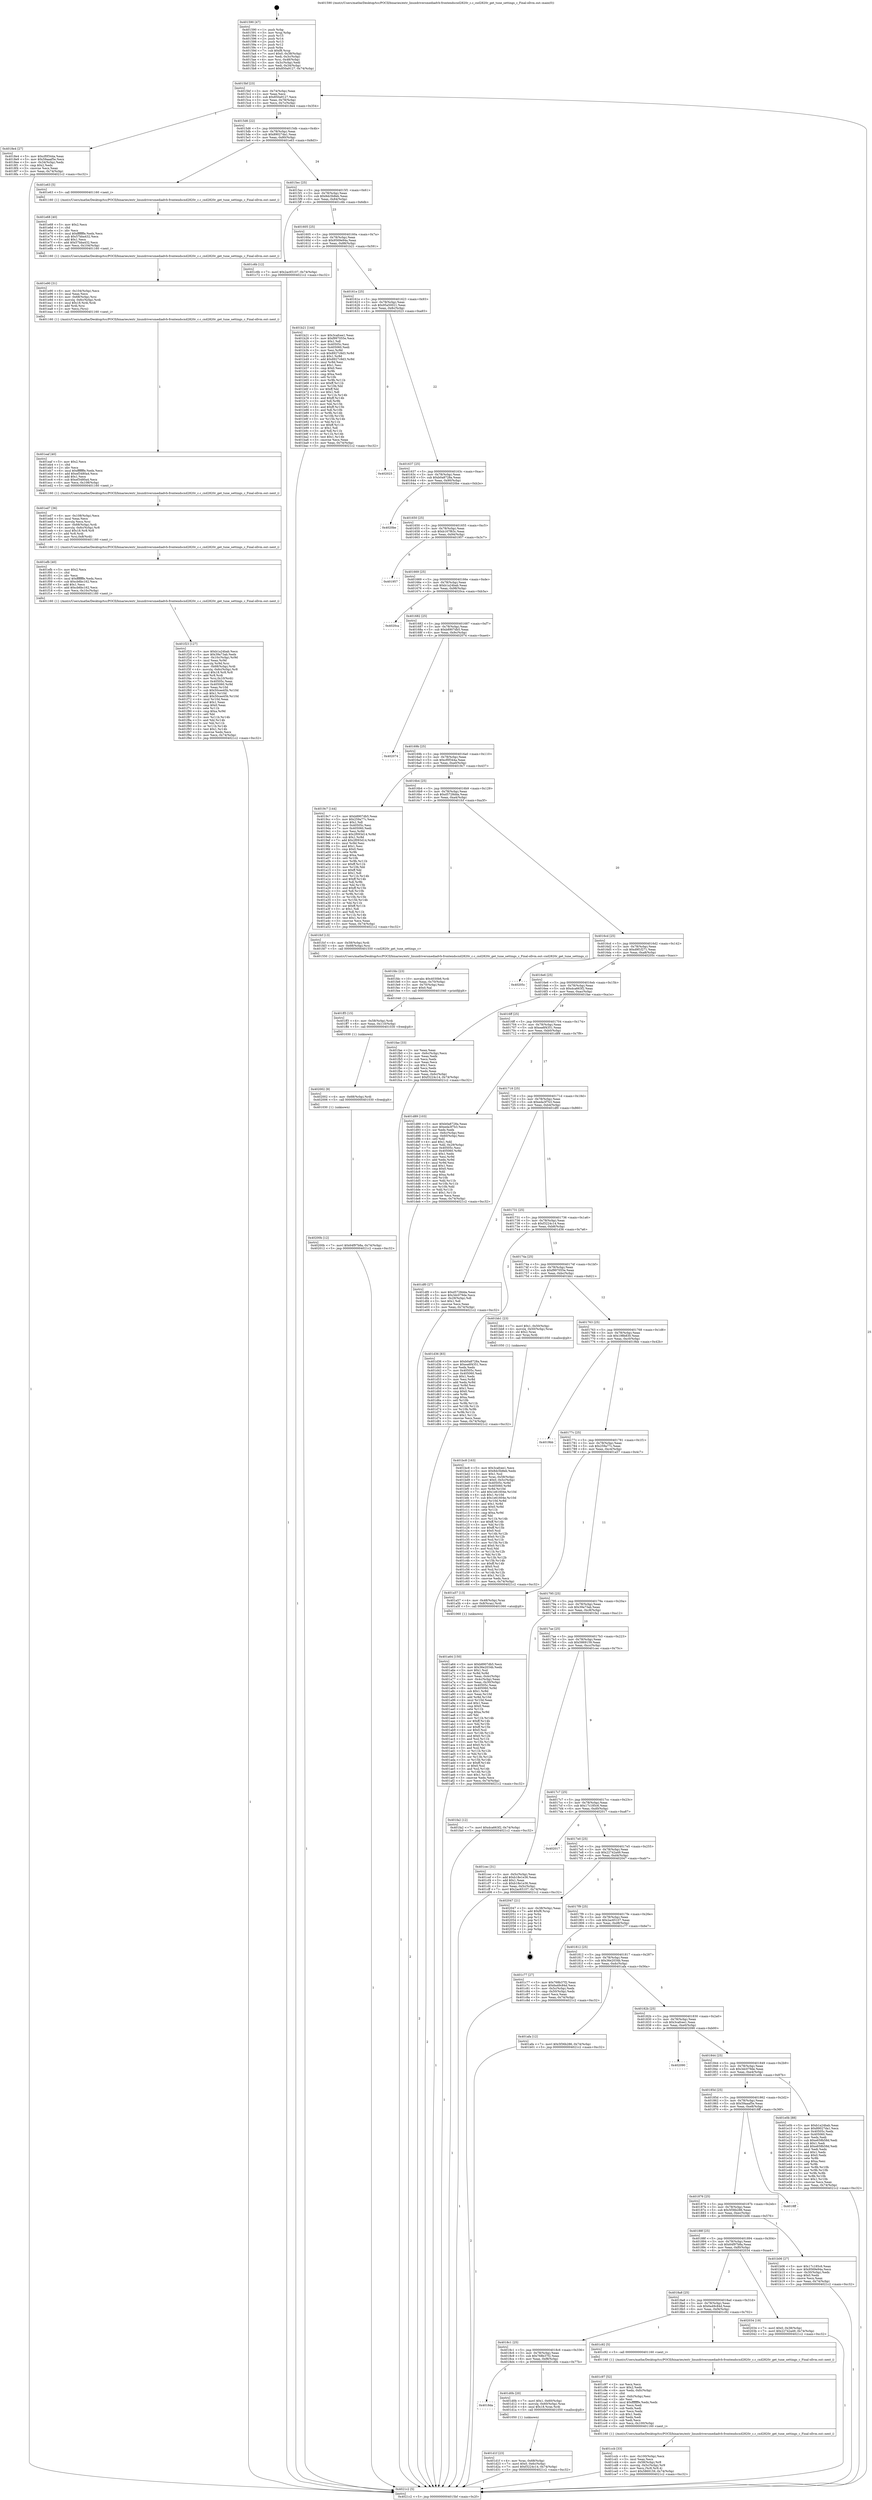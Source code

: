 digraph "0x401590" {
  label = "0x401590 (/mnt/c/Users/mathe/Desktop/tcc/POCII/binaries/extr_linuxdriversmediadvb-frontendscxd2820r_c.c_cxd2820r_get_tune_settings_c_Final-ollvm.out::main(0))"
  labelloc = "t"
  node[shape=record]

  Entry [label="",width=0.3,height=0.3,shape=circle,fillcolor=black,style=filled]
  "0x4015bf" [label="{
     0x4015bf [23]\l
     | [instrs]\l
     &nbsp;&nbsp;0x4015bf \<+3\>: mov -0x74(%rbp),%eax\l
     &nbsp;&nbsp;0x4015c2 \<+2\>: mov %eax,%ecx\l
     &nbsp;&nbsp;0x4015c4 \<+6\>: sub $0x850a9127,%ecx\l
     &nbsp;&nbsp;0x4015ca \<+3\>: mov %eax,-0x78(%rbp)\l
     &nbsp;&nbsp;0x4015cd \<+3\>: mov %ecx,-0x7c(%rbp)\l
     &nbsp;&nbsp;0x4015d0 \<+6\>: je 00000000004018e4 \<main+0x354\>\l
  }"]
  "0x4018e4" [label="{
     0x4018e4 [27]\l
     | [instrs]\l
     &nbsp;&nbsp;0x4018e4 \<+5\>: mov $0xcf0f344a,%eax\l
     &nbsp;&nbsp;0x4018e9 \<+5\>: mov $0x59aaaf5e,%ecx\l
     &nbsp;&nbsp;0x4018ee \<+3\>: mov -0x34(%rbp),%edx\l
     &nbsp;&nbsp;0x4018f1 \<+3\>: cmp $0x2,%edx\l
     &nbsp;&nbsp;0x4018f4 \<+3\>: cmovne %ecx,%eax\l
     &nbsp;&nbsp;0x4018f7 \<+3\>: mov %eax,-0x74(%rbp)\l
     &nbsp;&nbsp;0x4018fa \<+5\>: jmp 00000000004021c2 \<main+0xc32\>\l
  }"]
  "0x4015d6" [label="{
     0x4015d6 [22]\l
     | [instrs]\l
     &nbsp;&nbsp;0x4015d6 \<+5\>: jmp 00000000004015db \<main+0x4b\>\l
     &nbsp;&nbsp;0x4015db \<+3\>: mov -0x78(%rbp),%eax\l
     &nbsp;&nbsp;0x4015de \<+5\>: sub $0x89027da1,%eax\l
     &nbsp;&nbsp;0x4015e3 \<+3\>: mov %eax,-0x80(%rbp)\l
     &nbsp;&nbsp;0x4015e6 \<+6\>: je 0000000000401e63 \<main+0x8d3\>\l
  }"]
  "0x4021c2" [label="{
     0x4021c2 [5]\l
     | [instrs]\l
     &nbsp;&nbsp;0x4021c2 \<+5\>: jmp 00000000004015bf \<main+0x2f\>\l
  }"]
  "0x401590" [label="{
     0x401590 [47]\l
     | [instrs]\l
     &nbsp;&nbsp;0x401590 \<+1\>: push %rbp\l
     &nbsp;&nbsp;0x401591 \<+3\>: mov %rsp,%rbp\l
     &nbsp;&nbsp;0x401594 \<+2\>: push %r15\l
     &nbsp;&nbsp;0x401596 \<+2\>: push %r14\l
     &nbsp;&nbsp;0x401598 \<+2\>: push %r13\l
     &nbsp;&nbsp;0x40159a \<+2\>: push %r12\l
     &nbsp;&nbsp;0x40159c \<+1\>: push %rbx\l
     &nbsp;&nbsp;0x40159d \<+7\>: sub $0xf8,%rsp\l
     &nbsp;&nbsp;0x4015a4 \<+7\>: movl $0x0,-0x38(%rbp)\l
     &nbsp;&nbsp;0x4015ab \<+3\>: mov %edi,-0x3c(%rbp)\l
     &nbsp;&nbsp;0x4015ae \<+4\>: mov %rsi,-0x48(%rbp)\l
     &nbsp;&nbsp;0x4015b2 \<+3\>: mov -0x3c(%rbp),%edi\l
     &nbsp;&nbsp;0x4015b5 \<+3\>: mov %edi,-0x34(%rbp)\l
     &nbsp;&nbsp;0x4015b8 \<+7\>: movl $0x850a9127,-0x74(%rbp)\l
  }"]
  Exit [label="",width=0.3,height=0.3,shape=circle,fillcolor=black,style=filled,peripheries=2]
  "0x401e63" [label="{
     0x401e63 [5]\l
     | [instrs]\l
     &nbsp;&nbsp;0x401e63 \<+5\>: call 0000000000401160 \<next_i\>\l
     | [calls]\l
     &nbsp;&nbsp;0x401160 \{1\} (/mnt/c/Users/mathe/Desktop/tcc/POCII/binaries/extr_linuxdriversmediadvb-frontendscxd2820r_c.c_cxd2820r_get_tune_settings_c_Final-ollvm.out::next_i)\l
  }"]
  "0x4015ec" [label="{
     0x4015ec [25]\l
     | [instrs]\l
     &nbsp;&nbsp;0x4015ec \<+5\>: jmp 00000000004015f1 \<main+0x61\>\l
     &nbsp;&nbsp;0x4015f1 \<+3\>: mov -0x78(%rbp),%eax\l
     &nbsp;&nbsp;0x4015f4 \<+5\>: sub $0x8dc5b8eb,%eax\l
     &nbsp;&nbsp;0x4015f9 \<+6\>: mov %eax,-0x84(%rbp)\l
     &nbsp;&nbsp;0x4015ff \<+6\>: je 0000000000401c6b \<main+0x6db\>\l
  }"]
  "0x40200b" [label="{
     0x40200b [12]\l
     | [instrs]\l
     &nbsp;&nbsp;0x40200b \<+7\>: movl $0x64f97b8a,-0x74(%rbp)\l
     &nbsp;&nbsp;0x402012 \<+5\>: jmp 00000000004021c2 \<main+0xc32\>\l
  }"]
  "0x401c6b" [label="{
     0x401c6b [12]\l
     | [instrs]\l
     &nbsp;&nbsp;0x401c6b \<+7\>: movl $0x2ac65107,-0x74(%rbp)\l
     &nbsp;&nbsp;0x401c72 \<+5\>: jmp 00000000004021c2 \<main+0xc32\>\l
  }"]
  "0x401605" [label="{
     0x401605 [25]\l
     | [instrs]\l
     &nbsp;&nbsp;0x401605 \<+5\>: jmp 000000000040160a \<main+0x7a\>\l
     &nbsp;&nbsp;0x40160a \<+3\>: mov -0x78(%rbp),%eax\l
     &nbsp;&nbsp;0x40160d \<+5\>: sub $0x9569e94a,%eax\l
     &nbsp;&nbsp;0x401612 \<+6\>: mov %eax,-0x88(%rbp)\l
     &nbsp;&nbsp;0x401618 \<+6\>: je 0000000000401b21 \<main+0x591\>\l
  }"]
  "0x402002" [label="{
     0x402002 [9]\l
     | [instrs]\l
     &nbsp;&nbsp;0x402002 \<+4\>: mov -0x68(%rbp),%rdi\l
     &nbsp;&nbsp;0x402006 \<+5\>: call 0000000000401030 \<free@plt\>\l
     | [calls]\l
     &nbsp;&nbsp;0x401030 \{1\} (unknown)\l
  }"]
  "0x401b21" [label="{
     0x401b21 [144]\l
     | [instrs]\l
     &nbsp;&nbsp;0x401b21 \<+5\>: mov $0x3cafcee1,%eax\l
     &nbsp;&nbsp;0x401b26 \<+5\>: mov $0xf997055e,%ecx\l
     &nbsp;&nbsp;0x401b2b \<+2\>: mov $0x1,%dl\l
     &nbsp;&nbsp;0x401b2d \<+7\>: mov 0x40505c,%esi\l
     &nbsp;&nbsp;0x401b34 \<+7\>: mov 0x405060,%edi\l
     &nbsp;&nbsp;0x401b3b \<+3\>: mov %esi,%r8d\l
     &nbsp;&nbsp;0x401b3e \<+7\>: sub $0x8927c9d3,%r8d\l
     &nbsp;&nbsp;0x401b45 \<+4\>: sub $0x1,%r8d\l
     &nbsp;&nbsp;0x401b49 \<+7\>: add $0x8927c9d3,%r8d\l
     &nbsp;&nbsp;0x401b50 \<+4\>: imul %r8d,%esi\l
     &nbsp;&nbsp;0x401b54 \<+3\>: and $0x1,%esi\l
     &nbsp;&nbsp;0x401b57 \<+3\>: cmp $0x0,%esi\l
     &nbsp;&nbsp;0x401b5a \<+4\>: sete %r9b\l
     &nbsp;&nbsp;0x401b5e \<+3\>: cmp $0xa,%edi\l
     &nbsp;&nbsp;0x401b61 \<+4\>: setl %r10b\l
     &nbsp;&nbsp;0x401b65 \<+3\>: mov %r9b,%r11b\l
     &nbsp;&nbsp;0x401b68 \<+4\>: xor $0xff,%r11b\l
     &nbsp;&nbsp;0x401b6c \<+3\>: mov %r10b,%bl\l
     &nbsp;&nbsp;0x401b6f \<+3\>: xor $0xff,%bl\l
     &nbsp;&nbsp;0x401b72 \<+3\>: xor $0x1,%dl\l
     &nbsp;&nbsp;0x401b75 \<+3\>: mov %r11b,%r14b\l
     &nbsp;&nbsp;0x401b78 \<+4\>: and $0xff,%r14b\l
     &nbsp;&nbsp;0x401b7c \<+3\>: and %dl,%r9b\l
     &nbsp;&nbsp;0x401b7f \<+3\>: mov %bl,%r15b\l
     &nbsp;&nbsp;0x401b82 \<+4\>: and $0xff,%r15b\l
     &nbsp;&nbsp;0x401b86 \<+3\>: and %dl,%r10b\l
     &nbsp;&nbsp;0x401b89 \<+3\>: or %r9b,%r14b\l
     &nbsp;&nbsp;0x401b8c \<+3\>: or %r10b,%r15b\l
     &nbsp;&nbsp;0x401b8f \<+3\>: xor %r15b,%r14b\l
     &nbsp;&nbsp;0x401b92 \<+3\>: or %bl,%r11b\l
     &nbsp;&nbsp;0x401b95 \<+4\>: xor $0xff,%r11b\l
     &nbsp;&nbsp;0x401b99 \<+3\>: or $0x1,%dl\l
     &nbsp;&nbsp;0x401b9c \<+3\>: and %dl,%r11b\l
     &nbsp;&nbsp;0x401b9f \<+3\>: or %r11b,%r14b\l
     &nbsp;&nbsp;0x401ba2 \<+4\>: test $0x1,%r14b\l
     &nbsp;&nbsp;0x401ba6 \<+3\>: cmovne %ecx,%eax\l
     &nbsp;&nbsp;0x401ba9 \<+3\>: mov %eax,-0x74(%rbp)\l
     &nbsp;&nbsp;0x401bac \<+5\>: jmp 00000000004021c2 \<main+0xc32\>\l
  }"]
  "0x40161e" [label="{
     0x40161e [25]\l
     | [instrs]\l
     &nbsp;&nbsp;0x40161e \<+5\>: jmp 0000000000401623 \<main+0x93\>\l
     &nbsp;&nbsp;0x401623 \<+3\>: mov -0x78(%rbp),%eax\l
     &nbsp;&nbsp;0x401626 \<+5\>: sub $0x95a50021,%eax\l
     &nbsp;&nbsp;0x40162b \<+6\>: mov %eax,-0x8c(%rbp)\l
     &nbsp;&nbsp;0x401631 \<+6\>: je 0000000000402023 \<main+0xa93\>\l
  }"]
  "0x401ff3" [label="{
     0x401ff3 [15]\l
     | [instrs]\l
     &nbsp;&nbsp;0x401ff3 \<+4\>: mov -0x58(%rbp),%rdi\l
     &nbsp;&nbsp;0x401ff7 \<+6\>: mov %eax,-0x110(%rbp)\l
     &nbsp;&nbsp;0x401ffd \<+5\>: call 0000000000401030 \<free@plt\>\l
     | [calls]\l
     &nbsp;&nbsp;0x401030 \{1\} (unknown)\l
  }"]
  "0x402023" [label="{
     0x402023\l
  }", style=dashed]
  "0x401637" [label="{
     0x401637 [25]\l
     | [instrs]\l
     &nbsp;&nbsp;0x401637 \<+5\>: jmp 000000000040163c \<main+0xac\>\l
     &nbsp;&nbsp;0x40163c \<+3\>: mov -0x78(%rbp),%eax\l
     &nbsp;&nbsp;0x40163f \<+5\>: sub $0xb0a8728a,%eax\l
     &nbsp;&nbsp;0x401644 \<+6\>: mov %eax,-0x90(%rbp)\l
     &nbsp;&nbsp;0x40164a \<+6\>: je 00000000004020be \<main+0xb2e\>\l
  }"]
  "0x401fdc" [label="{
     0x401fdc [23]\l
     | [instrs]\l
     &nbsp;&nbsp;0x401fdc \<+10\>: movabs $0x4030b6,%rdi\l
     &nbsp;&nbsp;0x401fe6 \<+3\>: mov %eax,-0x70(%rbp)\l
     &nbsp;&nbsp;0x401fe9 \<+3\>: mov -0x70(%rbp),%esi\l
     &nbsp;&nbsp;0x401fec \<+2\>: mov $0x0,%al\l
     &nbsp;&nbsp;0x401fee \<+5\>: call 0000000000401040 \<printf@plt\>\l
     | [calls]\l
     &nbsp;&nbsp;0x401040 \{1\} (unknown)\l
  }"]
  "0x4020be" [label="{
     0x4020be\l
  }", style=dashed]
  "0x401650" [label="{
     0x401650 [25]\l
     | [instrs]\l
     &nbsp;&nbsp;0x401650 \<+5\>: jmp 0000000000401655 \<main+0xc5\>\l
     &nbsp;&nbsp;0x401655 \<+3\>: mov -0x78(%rbp),%eax\l
     &nbsp;&nbsp;0x401658 \<+5\>: sub $0xb167f63c,%eax\l
     &nbsp;&nbsp;0x40165d \<+6\>: mov %eax,-0x94(%rbp)\l
     &nbsp;&nbsp;0x401663 \<+6\>: je 0000000000401957 \<main+0x3c7\>\l
  }"]
  "0x401f23" [label="{
     0x401f23 [127]\l
     | [instrs]\l
     &nbsp;&nbsp;0x401f23 \<+5\>: mov $0xb1a24bab,%ecx\l
     &nbsp;&nbsp;0x401f28 \<+5\>: mov $0x39a73ab,%edx\l
     &nbsp;&nbsp;0x401f2d \<+7\>: mov -0x10c(%rbp),%r9d\l
     &nbsp;&nbsp;0x401f34 \<+4\>: imul %eax,%r9d\l
     &nbsp;&nbsp;0x401f38 \<+3\>: movslq %r9d,%rsi\l
     &nbsp;&nbsp;0x401f3b \<+4\>: mov -0x68(%rbp),%rdi\l
     &nbsp;&nbsp;0x401f3f \<+4\>: movslq -0x6c(%rbp),%r8\l
     &nbsp;&nbsp;0x401f43 \<+4\>: imul $0x18,%r8,%r8\l
     &nbsp;&nbsp;0x401f47 \<+3\>: add %r8,%rdi\l
     &nbsp;&nbsp;0x401f4a \<+4\>: mov %rsi,0x10(%rdi)\l
     &nbsp;&nbsp;0x401f4e \<+7\>: mov 0x40505c,%eax\l
     &nbsp;&nbsp;0x401f55 \<+8\>: mov 0x405060,%r9d\l
     &nbsp;&nbsp;0x401f5d \<+3\>: mov %eax,%r10d\l
     &nbsp;&nbsp;0x401f60 \<+7\>: sub $0x50cee45b,%r10d\l
     &nbsp;&nbsp;0x401f67 \<+4\>: sub $0x1,%r10d\l
     &nbsp;&nbsp;0x401f6b \<+7\>: add $0x50cee45b,%r10d\l
     &nbsp;&nbsp;0x401f72 \<+4\>: imul %r10d,%eax\l
     &nbsp;&nbsp;0x401f76 \<+3\>: and $0x1,%eax\l
     &nbsp;&nbsp;0x401f79 \<+3\>: cmp $0x0,%eax\l
     &nbsp;&nbsp;0x401f7c \<+4\>: sete %r11b\l
     &nbsp;&nbsp;0x401f80 \<+4\>: cmp $0xa,%r9d\l
     &nbsp;&nbsp;0x401f84 \<+3\>: setl %bl\l
     &nbsp;&nbsp;0x401f87 \<+3\>: mov %r11b,%r14b\l
     &nbsp;&nbsp;0x401f8a \<+3\>: and %bl,%r14b\l
     &nbsp;&nbsp;0x401f8d \<+3\>: xor %bl,%r11b\l
     &nbsp;&nbsp;0x401f90 \<+3\>: or %r11b,%r14b\l
     &nbsp;&nbsp;0x401f93 \<+4\>: test $0x1,%r14b\l
     &nbsp;&nbsp;0x401f97 \<+3\>: cmovne %edx,%ecx\l
     &nbsp;&nbsp;0x401f9a \<+3\>: mov %ecx,-0x74(%rbp)\l
     &nbsp;&nbsp;0x401f9d \<+5\>: jmp 00000000004021c2 \<main+0xc32\>\l
  }"]
  "0x401957" [label="{
     0x401957\l
  }", style=dashed]
  "0x401669" [label="{
     0x401669 [25]\l
     | [instrs]\l
     &nbsp;&nbsp;0x401669 \<+5\>: jmp 000000000040166e \<main+0xde\>\l
     &nbsp;&nbsp;0x40166e \<+3\>: mov -0x78(%rbp),%eax\l
     &nbsp;&nbsp;0x401671 \<+5\>: sub $0xb1a24bab,%eax\l
     &nbsp;&nbsp;0x401676 \<+6\>: mov %eax,-0x98(%rbp)\l
     &nbsp;&nbsp;0x40167c \<+6\>: je 00000000004020ca \<main+0xb3a\>\l
  }"]
  "0x401efb" [label="{
     0x401efb [40]\l
     | [instrs]\l
     &nbsp;&nbsp;0x401efb \<+5\>: mov $0x2,%ecx\l
     &nbsp;&nbsp;0x401f00 \<+1\>: cltd\l
     &nbsp;&nbsp;0x401f01 \<+2\>: idiv %ecx\l
     &nbsp;&nbsp;0x401f03 \<+6\>: imul $0xfffffffe,%edx,%ecx\l
     &nbsp;&nbsp;0x401f09 \<+6\>: sub $0xcb6bc162,%ecx\l
     &nbsp;&nbsp;0x401f0f \<+3\>: add $0x1,%ecx\l
     &nbsp;&nbsp;0x401f12 \<+6\>: add $0xcb6bc162,%ecx\l
     &nbsp;&nbsp;0x401f18 \<+6\>: mov %ecx,-0x10c(%rbp)\l
     &nbsp;&nbsp;0x401f1e \<+5\>: call 0000000000401160 \<next_i\>\l
     | [calls]\l
     &nbsp;&nbsp;0x401160 \{1\} (/mnt/c/Users/mathe/Desktop/tcc/POCII/binaries/extr_linuxdriversmediadvb-frontendscxd2820r_c.c_cxd2820r_get_tune_settings_c_Final-ollvm.out::next_i)\l
  }"]
  "0x4020ca" [label="{
     0x4020ca\l
  }", style=dashed]
  "0x401682" [label="{
     0x401682 [25]\l
     | [instrs]\l
     &nbsp;&nbsp;0x401682 \<+5\>: jmp 0000000000401687 \<main+0xf7\>\l
     &nbsp;&nbsp;0x401687 \<+3\>: mov -0x78(%rbp),%eax\l
     &nbsp;&nbsp;0x40168a \<+5\>: sub $0xb8907db5,%eax\l
     &nbsp;&nbsp;0x40168f \<+6\>: mov %eax,-0x9c(%rbp)\l
     &nbsp;&nbsp;0x401695 \<+6\>: je 0000000000402074 \<main+0xae4\>\l
  }"]
  "0x401ed7" [label="{
     0x401ed7 [36]\l
     | [instrs]\l
     &nbsp;&nbsp;0x401ed7 \<+6\>: mov -0x108(%rbp),%ecx\l
     &nbsp;&nbsp;0x401edd \<+3\>: imul %eax,%ecx\l
     &nbsp;&nbsp;0x401ee0 \<+3\>: movslq %ecx,%rsi\l
     &nbsp;&nbsp;0x401ee3 \<+4\>: mov -0x68(%rbp),%rdi\l
     &nbsp;&nbsp;0x401ee7 \<+4\>: movslq -0x6c(%rbp),%r8\l
     &nbsp;&nbsp;0x401eeb \<+4\>: imul $0x18,%r8,%r8\l
     &nbsp;&nbsp;0x401eef \<+3\>: add %r8,%rdi\l
     &nbsp;&nbsp;0x401ef2 \<+4\>: mov %rsi,0x8(%rdi)\l
     &nbsp;&nbsp;0x401ef6 \<+5\>: call 0000000000401160 \<next_i\>\l
     | [calls]\l
     &nbsp;&nbsp;0x401160 \{1\} (/mnt/c/Users/mathe/Desktop/tcc/POCII/binaries/extr_linuxdriversmediadvb-frontendscxd2820r_c.c_cxd2820r_get_tune_settings_c_Final-ollvm.out::next_i)\l
  }"]
  "0x402074" [label="{
     0x402074\l
  }", style=dashed]
  "0x40169b" [label="{
     0x40169b [25]\l
     | [instrs]\l
     &nbsp;&nbsp;0x40169b \<+5\>: jmp 00000000004016a0 \<main+0x110\>\l
     &nbsp;&nbsp;0x4016a0 \<+3\>: mov -0x78(%rbp),%eax\l
     &nbsp;&nbsp;0x4016a3 \<+5\>: sub $0xcf0f344a,%eax\l
     &nbsp;&nbsp;0x4016a8 \<+6\>: mov %eax,-0xa0(%rbp)\l
     &nbsp;&nbsp;0x4016ae \<+6\>: je 00000000004019c7 \<main+0x437\>\l
  }"]
  "0x401eaf" [label="{
     0x401eaf [40]\l
     | [instrs]\l
     &nbsp;&nbsp;0x401eaf \<+5\>: mov $0x2,%ecx\l
     &nbsp;&nbsp;0x401eb4 \<+1\>: cltd\l
     &nbsp;&nbsp;0x401eb5 \<+2\>: idiv %ecx\l
     &nbsp;&nbsp;0x401eb7 \<+6\>: imul $0xfffffffe,%edx,%ecx\l
     &nbsp;&nbsp;0x401ebd \<+6\>: add $0xef3480a4,%ecx\l
     &nbsp;&nbsp;0x401ec3 \<+3\>: add $0x1,%ecx\l
     &nbsp;&nbsp;0x401ec6 \<+6\>: sub $0xef3480a4,%ecx\l
     &nbsp;&nbsp;0x401ecc \<+6\>: mov %ecx,-0x108(%rbp)\l
     &nbsp;&nbsp;0x401ed2 \<+5\>: call 0000000000401160 \<next_i\>\l
     | [calls]\l
     &nbsp;&nbsp;0x401160 \{1\} (/mnt/c/Users/mathe/Desktop/tcc/POCII/binaries/extr_linuxdriversmediadvb-frontendscxd2820r_c.c_cxd2820r_get_tune_settings_c_Final-ollvm.out::next_i)\l
  }"]
  "0x4019c7" [label="{
     0x4019c7 [144]\l
     | [instrs]\l
     &nbsp;&nbsp;0x4019c7 \<+5\>: mov $0xb8907db5,%eax\l
     &nbsp;&nbsp;0x4019cc \<+5\>: mov $0x259a77c,%ecx\l
     &nbsp;&nbsp;0x4019d1 \<+2\>: mov $0x1,%dl\l
     &nbsp;&nbsp;0x4019d3 \<+7\>: mov 0x40505c,%esi\l
     &nbsp;&nbsp;0x4019da \<+7\>: mov 0x405060,%edi\l
     &nbsp;&nbsp;0x4019e1 \<+3\>: mov %esi,%r8d\l
     &nbsp;&nbsp;0x4019e4 \<+7\>: sub $0x2f093d14,%r8d\l
     &nbsp;&nbsp;0x4019eb \<+4\>: sub $0x1,%r8d\l
     &nbsp;&nbsp;0x4019ef \<+7\>: add $0x2f093d14,%r8d\l
     &nbsp;&nbsp;0x4019f6 \<+4\>: imul %r8d,%esi\l
     &nbsp;&nbsp;0x4019fa \<+3\>: and $0x1,%esi\l
     &nbsp;&nbsp;0x4019fd \<+3\>: cmp $0x0,%esi\l
     &nbsp;&nbsp;0x401a00 \<+4\>: sete %r9b\l
     &nbsp;&nbsp;0x401a04 \<+3\>: cmp $0xa,%edi\l
     &nbsp;&nbsp;0x401a07 \<+4\>: setl %r10b\l
     &nbsp;&nbsp;0x401a0b \<+3\>: mov %r9b,%r11b\l
     &nbsp;&nbsp;0x401a0e \<+4\>: xor $0xff,%r11b\l
     &nbsp;&nbsp;0x401a12 \<+3\>: mov %r10b,%bl\l
     &nbsp;&nbsp;0x401a15 \<+3\>: xor $0xff,%bl\l
     &nbsp;&nbsp;0x401a18 \<+3\>: xor $0x1,%dl\l
     &nbsp;&nbsp;0x401a1b \<+3\>: mov %r11b,%r14b\l
     &nbsp;&nbsp;0x401a1e \<+4\>: and $0xff,%r14b\l
     &nbsp;&nbsp;0x401a22 \<+3\>: and %dl,%r9b\l
     &nbsp;&nbsp;0x401a25 \<+3\>: mov %bl,%r15b\l
     &nbsp;&nbsp;0x401a28 \<+4\>: and $0xff,%r15b\l
     &nbsp;&nbsp;0x401a2c \<+3\>: and %dl,%r10b\l
     &nbsp;&nbsp;0x401a2f \<+3\>: or %r9b,%r14b\l
     &nbsp;&nbsp;0x401a32 \<+3\>: or %r10b,%r15b\l
     &nbsp;&nbsp;0x401a35 \<+3\>: xor %r15b,%r14b\l
     &nbsp;&nbsp;0x401a38 \<+3\>: or %bl,%r11b\l
     &nbsp;&nbsp;0x401a3b \<+4\>: xor $0xff,%r11b\l
     &nbsp;&nbsp;0x401a3f \<+3\>: or $0x1,%dl\l
     &nbsp;&nbsp;0x401a42 \<+3\>: and %dl,%r11b\l
     &nbsp;&nbsp;0x401a45 \<+3\>: or %r11b,%r14b\l
     &nbsp;&nbsp;0x401a48 \<+4\>: test $0x1,%r14b\l
     &nbsp;&nbsp;0x401a4c \<+3\>: cmovne %ecx,%eax\l
     &nbsp;&nbsp;0x401a4f \<+3\>: mov %eax,-0x74(%rbp)\l
     &nbsp;&nbsp;0x401a52 \<+5\>: jmp 00000000004021c2 \<main+0xc32\>\l
  }"]
  "0x4016b4" [label="{
     0x4016b4 [25]\l
     | [instrs]\l
     &nbsp;&nbsp;0x4016b4 \<+5\>: jmp 00000000004016b9 \<main+0x129\>\l
     &nbsp;&nbsp;0x4016b9 \<+3\>: mov -0x78(%rbp),%eax\l
     &nbsp;&nbsp;0x4016bc \<+5\>: sub $0xd5728dda,%eax\l
     &nbsp;&nbsp;0x4016c1 \<+6\>: mov %eax,-0xa4(%rbp)\l
     &nbsp;&nbsp;0x4016c7 \<+6\>: je 0000000000401fcf \<main+0xa3f\>\l
  }"]
  "0x401e90" [label="{
     0x401e90 [31]\l
     | [instrs]\l
     &nbsp;&nbsp;0x401e90 \<+6\>: mov -0x104(%rbp),%ecx\l
     &nbsp;&nbsp;0x401e96 \<+3\>: imul %eax,%ecx\l
     &nbsp;&nbsp;0x401e99 \<+4\>: mov -0x68(%rbp),%rsi\l
     &nbsp;&nbsp;0x401e9d \<+4\>: movslq -0x6c(%rbp),%rdi\l
     &nbsp;&nbsp;0x401ea1 \<+4\>: imul $0x18,%rdi,%rdi\l
     &nbsp;&nbsp;0x401ea5 \<+3\>: add %rdi,%rsi\l
     &nbsp;&nbsp;0x401ea8 \<+2\>: mov %ecx,(%rsi)\l
     &nbsp;&nbsp;0x401eaa \<+5\>: call 0000000000401160 \<next_i\>\l
     | [calls]\l
     &nbsp;&nbsp;0x401160 \{1\} (/mnt/c/Users/mathe/Desktop/tcc/POCII/binaries/extr_linuxdriversmediadvb-frontendscxd2820r_c.c_cxd2820r_get_tune_settings_c_Final-ollvm.out::next_i)\l
  }"]
  "0x401fcf" [label="{
     0x401fcf [13]\l
     | [instrs]\l
     &nbsp;&nbsp;0x401fcf \<+4\>: mov -0x58(%rbp),%rdi\l
     &nbsp;&nbsp;0x401fd3 \<+4\>: mov -0x68(%rbp),%rsi\l
     &nbsp;&nbsp;0x401fd7 \<+5\>: call 0000000000401550 \<cxd2820r_get_tune_settings_c\>\l
     | [calls]\l
     &nbsp;&nbsp;0x401550 \{1\} (/mnt/c/Users/mathe/Desktop/tcc/POCII/binaries/extr_linuxdriversmediadvb-frontendscxd2820r_c.c_cxd2820r_get_tune_settings_c_Final-ollvm.out::cxd2820r_get_tune_settings_c)\l
  }"]
  "0x4016cd" [label="{
     0x4016cd [25]\l
     | [instrs]\l
     &nbsp;&nbsp;0x4016cd \<+5\>: jmp 00000000004016d2 \<main+0x142\>\l
     &nbsp;&nbsp;0x4016d2 \<+3\>: mov -0x78(%rbp),%eax\l
     &nbsp;&nbsp;0x4016d5 \<+5\>: sub $0xd9f1f271,%eax\l
     &nbsp;&nbsp;0x4016da \<+6\>: mov %eax,-0xa8(%rbp)\l
     &nbsp;&nbsp;0x4016e0 \<+6\>: je 000000000040205c \<main+0xacc\>\l
  }"]
  "0x401e68" [label="{
     0x401e68 [40]\l
     | [instrs]\l
     &nbsp;&nbsp;0x401e68 \<+5\>: mov $0x2,%ecx\l
     &nbsp;&nbsp;0x401e6d \<+1\>: cltd\l
     &nbsp;&nbsp;0x401e6e \<+2\>: idiv %ecx\l
     &nbsp;&nbsp;0x401e70 \<+6\>: imul $0xfffffffe,%edx,%ecx\l
     &nbsp;&nbsp;0x401e76 \<+6\>: sub $0x57bba432,%ecx\l
     &nbsp;&nbsp;0x401e7c \<+3\>: add $0x1,%ecx\l
     &nbsp;&nbsp;0x401e7f \<+6\>: add $0x57bba432,%ecx\l
     &nbsp;&nbsp;0x401e85 \<+6\>: mov %ecx,-0x104(%rbp)\l
     &nbsp;&nbsp;0x401e8b \<+5\>: call 0000000000401160 \<next_i\>\l
     | [calls]\l
     &nbsp;&nbsp;0x401160 \{1\} (/mnt/c/Users/mathe/Desktop/tcc/POCII/binaries/extr_linuxdriversmediadvb-frontendscxd2820r_c.c_cxd2820r_get_tune_settings_c_Final-ollvm.out::next_i)\l
  }"]
  "0x40205c" [label="{
     0x40205c\l
  }", style=dashed]
  "0x4016e6" [label="{
     0x4016e6 [25]\l
     | [instrs]\l
     &nbsp;&nbsp;0x4016e6 \<+5\>: jmp 00000000004016eb \<main+0x15b\>\l
     &nbsp;&nbsp;0x4016eb \<+3\>: mov -0x78(%rbp),%eax\l
     &nbsp;&nbsp;0x4016ee \<+5\>: sub $0xdca663f2,%eax\l
     &nbsp;&nbsp;0x4016f3 \<+6\>: mov %eax,-0xac(%rbp)\l
     &nbsp;&nbsp;0x4016f9 \<+6\>: je 0000000000401fae \<main+0xa1e\>\l
  }"]
  "0x401d1f" [label="{
     0x401d1f [23]\l
     | [instrs]\l
     &nbsp;&nbsp;0x401d1f \<+4\>: mov %rax,-0x68(%rbp)\l
     &nbsp;&nbsp;0x401d23 \<+7\>: movl $0x0,-0x6c(%rbp)\l
     &nbsp;&nbsp;0x401d2a \<+7\>: movl $0xf3224c14,-0x74(%rbp)\l
     &nbsp;&nbsp;0x401d31 \<+5\>: jmp 00000000004021c2 \<main+0xc32\>\l
  }"]
  "0x401fae" [label="{
     0x401fae [33]\l
     | [instrs]\l
     &nbsp;&nbsp;0x401fae \<+2\>: xor %eax,%eax\l
     &nbsp;&nbsp;0x401fb0 \<+3\>: mov -0x6c(%rbp),%ecx\l
     &nbsp;&nbsp;0x401fb3 \<+2\>: mov %eax,%edx\l
     &nbsp;&nbsp;0x401fb5 \<+2\>: sub %ecx,%edx\l
     &nbsp;&nbsp;0x401fb7 \<+2\>: mov %eax,%ecx\l
     &nbsp;&nbsp;0x401fb9 \<+3\>: sub $0x1,%ecx\l
     &nbsp;&nbsp;0x401fbc \<+2\>: add %ecx,%edx\l
     &nbsp;&nbsp;0x401fbe \<+2\>: sub %edx,%eax\l
     &nbsp;&nbsp;0x401fc0 \<+3\>: mov %eax,-0x6c(%rbp)\l
     &nbsp;&nbsp;0x401fc3 \<+7\>: movl $0xf3224c14,-0x74(%rbp)\l
     &nbsp;&nbsp;0x401fca \<+5\>: jmp 00000000004021c2 \<main+0xc32\>\l
  }"]
  "0x4016ff" [label="{
     0x4016ff [25]\l
     | [instrs]\l
     &nbsp;&nbsp;0x4016ff \<+5\>: jmp 0000000000401704 \<main+0x174\>\l
     &nbsp;&nbsp;0x401704 \<+3\>: mov -0x78(%rbp),%eax\l
     &nbsp;&nbsp;0x401707 \<+5\>: sub $0xea6f4351,%eax\l
     &nbsp;&nbsp;0x40170c \<+6\>: mov %eax,-0xb0(%rbp)\l
     &nbsp;&nbsp;0x401712 \<+6\>: je 0000000000401d89 \<main+0x7f9\>\l
  }"]
  "0x4018da" [label="{
     0x4018da\l
  }", style=dashed]
  "0x401d89" [label="{
     0x401d89 [103]\l
     | [instrs]\l
     &nbsp;&nbsp;0x401d89 \<+5\>: mov $0xb0a8728a,%eax\l
     &nbsp;&nbsp;0x401d8e \<+5\>: mov $0xeda3f7b3,%ecx\l
     &nbsp;&nbsp;0x401d93 \<+2\>: xor %edx,%edx\l
     &nbsp;&nbsp;0x401d95 \<+3\>: mov -0x6c(%rbp),%esi\l
     &nbsp;&nbsp;0x401d98 \<+3\>: cmp -0x60(%rbp),%esi\l
     &nbsp;&nbsp;0x401d9b \<+4\>: setl %dil\l
     &nbsp;&nbsp;0x401d9f \<+4\>: and $0x1,%dil\l
     &nbsp;&nbsp;0x401da3 \<+4\>: mov %dil,-0x29(%rbp)\l
     &nbsp;&nbsp;0x401da7 \<+7\>: mov 0x40505c,%esi\l
     &nbsp;&nbsp;0x401dae \<+8\>: mov 0x405060,%r8d\l
     &nbsp;&nbsp;0x401db6 \<+3\>: sub $0x1,%edx\l
     &nbsp;&nbsp;0x401db9 \<+3\>: mov %esi,%r9d\l
     &nbsp;&nbsp;0x401dbc \<+3\>: add %edx,%r9d\l
     &nbsp;&nbsp;0x401dbf \<+4\>: imul %r9d,%esi\l
     &nbsp;&nbsp;0x401dc3 \<+3\>: and $0x1,%esi\l
     &nbsp;&nbsp;0x401dc6 \<+3\>: cmp $0x0,%esi\l
     &nbsp;&nbsp;0x401dc9 \<+4\>: sete %dil\l
     &nbsp;&nbsp;0x401dcd \<+4\>: cmp $0xa,%r8d\l
     &nbsp;&nbsp;0x401dd1 \<+4\>: setl %r10b\l
     &nbsp;&nbsp;0x401dd5 \<+3\>: mov %dil,%r11b\l
     &nbsp;&nbsp;0x401dd8 \<+3\>: and %r10b,%r11b\l
     &nbsp;&nbsp;0x401ddb \<+3\>: xor %r10b,%dil\l
     &nbsp;&nbsp;0x401dde \<+3\>: or %dil,%r11b\l
     &nbsp;&nbsp;0x401de1 \<+4\>: test $0x1,%r11b\l
     &nbsp;&nbsp;0x401de5 \<+3\>: cmovne %ecx,%eax\l
     &nbsp;&nbsp;0x401de8 \<+3\>: mov %eax,-0x74(%rbp)\l
     &nbsp;&nbsp;0x401deb \<+5\>: jmp 00000000004021c2 \<main+0xc32\>\l
  }"]
  "0x401718" [label="{
     0x401718 [25]\l
     | [instrs]\l
     &nbsp;&nbsp;0x401718 \<+5\>: jmp 000000000040171d \<main+0x18d\>\l
     &nbsp;&nbsp;0x40171d \<+3\>: mov -0x78(%rbp),%eax\l
     &nbsp;&nbsp;0x401720 \<+5\>: sub $0xeda3f7b3,%eax\l
     &nbsp;&nbsp;0x401725 \<+6\>: mov %eax,-0xb4(%rbp)\l
     &nbsp;&nbsp;0x40172b \<+6\>: je 0000000000401df0 \<main+0x860\>\l
  }"]
  "0x401d0b" [label="{
     0x401d0b [20]\l
     | [instrs]\l
     &nbsp;&nbsp;0x401d0b \<+7\>: movl $0x1,-0x60(%rbp)\l
     &nbsp;&nbsp;0x401d12 \<+4\>: movslq -0x60(%rbp),%rax\l
     &nbsp;&nbsp;0x401d16 \<+4\>: imul $0x18,%rax,%rdi\l
     &nbsp;&nbsp;0x401d1a \<+5\>: call 0000000000401050 \<malloc@plt\>\l
     | [calls]\l
     &nbsp;&nbsp;0x401050 \{1\} (unknown)\l
  }"]
  "0x401df0" [label="{
     0x401df0 [27]\l
     | [instrs]\l
     &nbsp;&nbsp;0x401df0 \<+5\>: mov $0xd5728dda,%eax\l
     &nbsp;&nbsp;0x401df5 \<+5\>: mov $0x3dc079de,%ecx\l
     &nbsp;&nbsp;0x401dfa \<+3\>: mov -0x29(%rbp),%dl\l
     &nbsp;&nbsp;0x401dfd \<+3\>: test $0x1,%dl\l
     &nbsp;&nbsp;0x401e00 \<+3\>: cmovne %ecx,%eax\l
     &nbsp;&nbsp;0x401e03 \<+3\>: mov %eax,-0x74(%rbp)\l
     &nbsp;&nbsp;0x401e06 \<+5\>: jmp 00000000004021c2 \<main+0xc32\>\l
  }"]
  "0x401731" [label="{
     0x401731 [25]\l
     | [instrs]\l
     &nbsp;&nbsp;0x401731 \<+5\>: jmp 0000000000401736 \<main+0x1a6\>\l
     &nbsp;&nbsp;0x401736 \<+3\>: mov -0x78(%rbp),%eax\l
     &nbsp;&nbsp;0x401739 \<+5\>: sub $0xf3224c14,%eax\l
     &nbsp;&nbsp;0x40173e \<+6\>: mov %eax,-0xb8(%rbp)\l
     &nbsp;&nbsp;0x401744 \<+6\>: je 0000000000401d36 \<main+0x7a6\>\l
  }"]
  "0x401ccb" [label="{
     0x401ccb [33]\l
     | [instrs]\l
     &nbsp;&nbsp;0x401ccb \<+6\>: mov -0x100(%rbp),%ecx\l
     &nbsp;&nbsp;0x401cd1 \<+3\>: imul %eax,%ecx\l
     &nbsp;&nbsp;0x401cd4 \<+4\>: mov -0x58(%rbp),%r8\l
     &nbsp;&nbsp;0x401cd8 \<+4\>: movslq -0x5c(%rbp),%r9\l
     &nbsp;&nbsp;0x401cdc \<+4\>: mov %ecx,(%r8,%r9,4)\l
     &nbsp;&nbsp;0x401ce0 \<+7\>: movl $0x5869159,-0x74(%rbp)\l
     &nbsp;&nbsp;0x401ce7 \<+5\>: jmp 00000000004021c2 \<main+0xc32\>\l
  }"]
  "0x401d36" [label="{
     0x401d36 [83]\l
     | [instrs]\l
     &nbsp;&nbsp;0x401d36 \<+5\>: mov $0xb0a8728a,%eax\l
     &nbsp;&nbsp;0x401d3b \<+5\>: mov $0xea6f4351,%ecx\l
     &nbsp;&nbsp;0x401d40 \<+2\>: xor %edx,%edx\l
     &nbsp;&nbsp;0x401d42 \<+7\>: mov 0x40505c,%esi\l
     &nbsp;&nbsp;0x401d49 \<+7\>: mov 0x405060,%edi\l
     &nbsp;&nbsp;0x401d50 \<+3\>: sub $0x1,%edx\l
     &nbsp;&nbsp;0x401d53 \<+3\>: mov %esi,%r8d\l
     &nbsp;&nbsp;0x401d56 \<+3\>: add %edx,%r8d\l
     &nbsp;&nbsp;0x401d59 \<+4\>: imul %r8d,%esi\l
     &nbsp;&nbsp;0x401d5d \<+3\>: and $0x1,%esi\l
     &nbsp;&nbsp;0x401d60 \<+3\>: cmp $0x0,%esi\l
     &nbsp;&nbsp;0x401d63 \<+4\>: sete %r9b\l
     &nbsp;&nbsp;0x401d67 \<+3\>: cmp $0xa,%edi\l
     &nbsp;&nbsp;0x401d6a \<+4\>: setl %r10b\l
     &nbsp;&nbsp;0x401d6e \<+3\>: mov %r9b,%r11b\l
     &nbsp;&nbsp;0x401d71 \<+3\>: and %r10b,%r11b\l
     &nbsp;&nbsp;0x401d74 \<+3\>: xor %r10b,%r9b\l
     &nbsp;&nbsp;0x401d77 \<+3\>: or %r9b,%r11b\l
     &nbsp;&nbsp;0x401d7a \<+4\>: test $0x1,%r11b\l
     &nbsp;&nbsp;0x401d7e \<+3\>: cmovne %ecx,%eax\l
     &nbsp;&nbsp;0x401d81 \<+3\>: mov %eax,-0x74(%rbp)\l
     &nbsp;&nbsp;0x401d84 \<+5\>: jmp 00000000004021c2 \<main+0xc32\>\l
  }"]
  "0x40174a" [label="{
     0x40174a [25]\l
     | [instrs]\l
     &nbsp;&nbsp;0x40174a \<+5\>: jmp 000000000040174f \<main+0x1bf\>\l
     &nbsp;&nbsp;0x40174f \<+3\>: mov -0x78(%rbp),%eax\l
     &nbsp;&nbsp;0x401752 \<+5\>: sub $0xf997055e,%eax\l
     &nbsp;&nbsp;0x401757 \<+6\>: mov %eax,-0xbc(%rbp)\l
     &nbsp;&nbsp;0x40175d \<+6\>: je 0000000000401bb1 \<main+0x621\>\l
  }"]
  "0x401c97" [label="{
     0x401c97 [52]\l
     | [instrs]\l
     &nbsp;&nbsp;0x401c97 \<+2\>: xor %ecx,%ecx\l
     &nbsp;&nbsp;0x401c99 \<+5\>: mov $0x2,%edx\l
     &nbsp;&nbsp;0x401c9e \<+6\>: mov %edx,-0xfc(%rbp)\l
     &nbsp;&nbsp;0x401ca4 \<+1\>: cltd\l
     &nbsp;&nbsp;0x401ca5 \<+6\>: mov -0xfc(%rbp),%esi\l
     &nbsp;&nbsp;0x401cab \<+2\>: idiv %esi\l
     &nbsp;&nbsp;0x401cad \<+6\>: imul $0xfffffffe,%edx,%edx\l
     &nbsp;&nbsp;0x401cb3 \<+2\>: mov %ecx,%edi\l
     &nbsp;&nbsp;0x401cb5 \<+2\>: sub %edx,%edi\l
     &nbsp;&nbsp;0x401cb7 \<+2\>: mov %ecx,%edx\l
     &nbsp;&nbsp;0x401cb9 \<+3\>: sub $0x1,%edx\l
     &nbsp;&nbsp;0x401cbc \<+2\>: add %edx,%edi\l
     &nbsp;&nbsp;0x401cbe \<+2\>: sub %edi,%ecx\l
     &nbsp;&nbsp;0x401cc0 \<+6\>: mov %ecx,-0x100(%rbp)\l
     &nbsp;&nbsp;0x401cc6 \<+5\>: call 0000000000401160 \<next_i\>\l
     | [calls]\l
     &nbsp;&nbsp;0x401160 \{1\} (/mnt/c/Users/mathe/Desktop/tcc/POCII/binaries/extr_linuxdriversmediadvb-frontendscxd2820r_c.c_cxd2820r_get_tune_settings_c_Final-ollvm.out::next_i)\l
  }"]
  "0x401bb1" [label="{
     0x401bb1 [23]\l
     | [instrs]\l
     &nbsp;&nbsp;0x401bb1 \<+7\>: movl $0x1,-0x50(%rbp)\l
     &nbsp;&nbsp;0x401bb8 \<+4\>: movslq -0x50(%rbp),%rax\l
     &nbsp;&nbsp;0x401bbc \<+4\>: shl $0x2,%rax\l
     &nbsp;&nbsp;0x401bc0 \<+3\>: mov %rax,%rdi\l
     &nbsp;&nbsp;0x401bc3 \<+5\>: call 0000000000401050 \<malloc@plt\>\l
     | [calls]\l
     &nbsp;&nbsp;0x401050 \{1\} (unknown)\l
  }"]
  "0x401763" [label="{
     0x401763 [25]\l
     | [instrs]\l
     &nbsp;&nbsp;0x401763 \<+5\>: jmp 0000000000401768 \<main+0x1d8\>\l
     &nbsp;&nbsp;0x401768 \<+3\>: mov -0x78(%rbp),%eax\l
     &nbsp;&nbsp;0x40176b \<+5\>: sub $0x198b830,%eax\l
     &nbsp;&nbsp;0x401770 \<+6\>: mov %eax,-0xc0(%rbp)\l
     &nbsp;&nbsp;0x401776 \<+6\>: je 00000000004019bb \<main+0x42b\>\l
  }"]
  "0x4018c1" [label="{
     0x4018c1 [25]\l
     | [instrs]\l
     &nbsp;&nbsp;0x4018c1 \<+5\>: jmp 00000000004018c6 \<main+0x336\>\l
     &nbsp;&nbsp;0x4018c6 \<+3\>: mov -0x78(%rbp),%eax\l
     &nbsp;&nbsp;0x4018c9 \<+5\>: sub $0x768b37f2,%eax\l
     &nbsp;&nbsp;0x4018ce \<+6\>: mov %eax,-0xf8(%rbp)\l
     &nbsp;&nbsp;0x4018d4 \<+6\>: je 0000000000401d0b \<main+0x77b\>\l
  }"]
  "0x4019bb" [label="{
     0x4019bb\l
  }", style=dashed]
  "0x40177c" [label="{
     0x40177c [25]\l
     | [instrs]\l
     &nbsp;&nbsp;0x40177c \<+5\>: jmp 0000000000401781 \<main+0x1f1\>\l
     &nbsp;&nbsp;0x401781 \<+3\>: mov -0x78(%rbp),%eax\l
     &nbsp;&nbsp;0x401784 \<+5\>: sub $0x259a77c,%eax\l
     &nbsp;&nbsp;0x401789 \<+6\>: mov %eax,-0xc4(%rbp)\l
     &nbsp;&nbsp;0x40178f \<+6\>: je 0000000000401a57 \<main+0x4c7\>\l
  }"]
  "0x401c92" [label="{
     0x401c92 [5]\l
     | [instrs]\l
     &nbsp;&nbsp;0x401c92 \<+5\>: call 0000000000401160 \<next_i\>\l
     | [calls]\l
     &nbsp;&nbsp;0x401160 \{1\} (/mnt/c/Users/mathe/Desktop/tcc/POCII/binaries/extr_linuxdriversmediadvb-frontendscxd2820r_c.c_cxd2820r_get_tune_settings_c_Final-ollvm.out::next_i)\l
  }"]
  "0x401a57" [label="{
     0x401a57 [13]\l
     | [instrs]\l
     &nbsp;&nbsp;0x401a57 \<+4\>: mov -0x48(%rbp),%rax\l
     &nbsp;&nbsp;0x401a5b \<+4\>: mov 0x8(%rax),%rdi\l
     &nbsp;&nbsp;0x401a5f \<+5\>: call 0000000000401060 \<atoi@plt\>\l
     | [calls]\l
     &nbsp;&nbsp;0x401060 \{1\} (unknown)\l
  }"]
  "0x401795" [label="{
     0x401795 [25]\l
     | [instrs]\l
     &nbsp;&nbsp;0x401795 \<+5\>: jmp 000000000040179a \<main+0x20a\>\l
     &nbsp;&nbsp;0x40179a \<+3\>: mov -0x78(%rbp),%eax\l
     &nbsp;&nbsp;0x40179d \<+5\>: sub $0x39a73ab,%eax\l
     &nbsp;&nbsp;0x4017a2 \<+6\>: mov %eax,-0xc8(%rbp)\l
     &nbsp;&nbsp;0x4017a8 \<+6\>: je 0000000000401fa2 \<main+0xa12\>\l
  }"]
  "0x401a64" [label="{
     0x401a64 [150]\l
     | [instrs]\l
     &nbsp;&nbsp;0x401a64 \<+5\>: mov $0xb8907db5,%ecx\l
     &nbsp;&nbsp;0x401a69 \<+5\>: mov $0x36e2034b,%edx\l
     &nbsp;&nbsp;0x401a6e \<+3\>: mov $0x1,%sil\l
     &nbsp;&nbsp;0x401a71 \<+3\>: xor %r8d,%r8d\l
     &nbsp;&nbsp;0x401a74 \<+3\>: mov %eax,-0x4c(%rbp)\l
     &nbsp;&nbsp;0x401a77 \<+3\>: mov -0x4c(%rbp),%eax\l
     &nbsp;&nbsp;0x401a7a \<+3\>: mov %eax,-0x30(%rbp)\l
     &nbsp;&nbsp;0x401a7d \<+7\>: mov 0x40505c,%eax\l
     &nbsp;&nbsp;0x401a84 \<+8\>: mov 0x405060,%r9d\l
     &nbsp;&nbsp;0x401a8c \<+4\>: sub $0x1,%r8d\l
     &nbsp;&nbsp;0x401a90 \<+3\>: mov %eax,%r10d\l
     &nbsp;&nbsp;0x401a93 \<+3\>: add %r8d,%r10d\l
     &nbsp;&nbsp;0x401a96 \<+4\>: imul %r10d,%eax\l
     &nbsp;&nbsp;0x401a9a \<+3\>: and $0x1,%eax\l
     &nbsp;&nbsp;0x401a9d \<+3\>: cmp $0x0,%eax\l
     &nbsp;&nbsp;0x401aa0 \<+4\>: sete %r11b\l
     &nbsp;&nbsp;0x401aa4 \<+4\>: cmp $0xa,%r9d\l
     &nbsp;&nbsp;0x401aa8 \<+3\>: setl %bl\l
     &nbsp;&nbsp;0x401aab \<+3\>: mov %r11b,%r14b\l
     &nbsp;&nbsp;0x401aae \<+4\>: xor $0xff,%r14b\l
     &nbsp;&nbsp;0x401ab2 \<+3\>: mov %bl,%r15b\l
     &nbsp;&nbsp;0x401ab5 \<+4\>: xor $0xff,%r15b\l
     &nbsp;&nbsp;0x401ab9 \<+4\>: xor $0x0,%sil\l
     &nbsp;&nbsp;0x401abd \<+3\>: mov %r14b,%r12b\l
     &nbsp;&nbsp;0x401ac0 \<+4\>: and $0x0,%r12b\l
     &nbsp;&nbsp;0x401ac4 \<+3\>: and %sil,%r11b\l
     &nbsp;&nbsp;0x401ac7 \<+3\>: mov %r15b,%r13b\l
     &nbsp;&nbsp;0x401aca \<+4\>: and $0x0,%r13b\l
     &nbsp;&nbsp;0x401ace \<+3\>: and %sil,%bl\l
     &nbsp;&nbsp;0x401ad1 \<+3\>: or %r11b,%r12b\l
     &nbsp;&nbsp;0x401ad4 \<+3\>: or %bl,%r13b\l
     &nbsp;&nbsp;0x401ad7 \<+3\>: xor %r13b,%r12b\l
     &nbsp;&nbsp;0x401ada \<+3\>: or %r15b,%r14b\l
     &nbsp;&nbsp;0x401add \<+4\>: xor $0xff,%r14b\l
     &nbsp;&nbsp;0x401ae1 \<+4\>: or $0x0,%sil\l
     &nbsp;&nbsp;0x401ae5 \<+3\>: and %sil,%r14b\l
     &nbsp;&nbsp;0x401ae8 \<+3\>: or %r14b,%r12b\l
     &nbsp;&nbsp;0x401aeb \<+4\>: test $0x1,%r12b\l
     &nbsp;&nbsp;0x401aef \<+3\>: cmovne %edx,%ecx\l
     &nbsp;&nbsp;0x401af2 \<+3\>: mov %ecx,-0x74(%rbp)\l
     &nbsp;&nbsp;0x401af5 \<+5\>: jmp 00000000004021c2 \<main+0xc32\>\l
  }"]
  "0x4018a8" [label="{
     0x4018a8 [25]\l
     | [instrs]\l
     &nbsp;&nbsp;0x4018a8 \<+5\>: jmp 00000000004018ad \<main+0x31d\>\l
     &nbsp;&nbsp;0x4018ad \<+3\>: mov -0x78(%rbp),%eax\l
     &nbsp;&nbsp;0x4018b0 \<+5\>: sub $0x6a49c84d,%eax\l
     &nbsp;&nbsp;0x4018b5 \<+6\>: mov %eax,-0xf4(%rbp)\l
     &nbsp;&nbsp;0x4018bb \<+6\>: je 0000000000401c92 \<main+0x702\>\l
  }"]
  "0x401fa2" [label="{
     0x401fa2 [12]\l
     | [instrs]\l
     &nbsp;&nbsp;0x401fa2 \<+7\>: movl $0xdca663f2,-0x74(%rbp)\l
     &nbsp;&nbsp;0x401fa9 \<+5\>: jmp 00000000004021c2 \<main+0xc32\>\l
  }"]
  "0x4017ae" [label="{
     0x4017ae [25]\l
     | [instrs]\l
     &nbsp;&nbsp;0x4017ae \<+5\>: jmp 00000000004017b3 \<main+0x223\>\l
     &nbsp;&nbsp;0x4017b3 \<+3\>: mov -0x78(%rbp),%eax\l
     &nbsp;&nbsp;0x4017b6 \<+5\>: sub $0x5869159,%eax\l
     &nbsp;&nbsp;0x4017bb \<+6\>: mov %eax,-0xcc(%rbp)\l
     &nbsp;&nbsp;0x4017c1 \<+6\>: je 0000000000401cec \<main+0x75c\>\l
  }"]
  "0x402034" [label="{
     0x402034 [19]\l
     | [instrs]\l
     &nbsp;&nbsp;0x402034 \<+7\>: movl $0x0,-0x38(%rbp)\l
     &nbsp;&nbsp;0x40203b \<+7\>: movl $0x22742a49,-0x74(%rbp)\l
     &nbsp;&nbsp;0x402042 \<+5\>: jmp 00000000004021c2 \<main+0xc32\>\l
  }"]
  "0x401cec" [label="{
     0x401cec [31]\l
     | [instrs]\l
     &nbsp;&nbsp;0x401cec \<+3\>: mov -0x5c(%rbp),%eax\l
     &nbsp;&nbsp;0x401cef \<+5\>: add $0xb18e1e36,%eax\l
     &nbsp;&nbsp;0x401cf4 \<+3\>: add $0x1,%eax\l
     &nbsp;&nbsp;0x401cf7 \<+5\>: sub $0xb18e1e36,%eax\l
     &nbsp;&nbsp;0x401cfc \<+3\>: mov %eax,-0x5c(%rbp)\l
     &nbsp;&nbsp;0x401cff \<+7\>: movl $0x2ac65107,-0x74(%rbp)\l
     &nbsp;&nbsp;0x401d06 \<+5\>: jmp 00000000004021c2 \<main+0xc32\>\l
  }"]
  "0x4017c7" [label="{
     0x4017c7 [25]\l
     | [instrs]\l
     &nbsp;&nbsp;0x4017c7 \<+5\>: jmp 00000000004017cc \<main+0x23c\>\l
     &nbsp;&nbsp;0x4017cc \<+3\>: mov -0x78(%rbp),%eax\l
     &nbsp;&nbsp;0x4017cf \<+5\>: sub $0x17c185c6,%eax\l
     &nbsp;&nbsp;0x4017d4 \<+6\>: mov %eax,-0xd0(%rbp)\l
     &nbsp;&nbsp;0x4017da \<+6\>: je 0000000000402017 \<main+0xa87\>\l
  }"]
  "0x401bc8" [label="{
     0x401bc8 [163]\l
     | [instrs]\l
     &nbsp;&nbsp;0x401bc8 \<+5\>: mov $0x3cafcee1,%ecx\l
     &nbsp;&nbsp;0x401bcd \<+5\>: mov $0x8dc5b8eb,%edx\l
     &nbsp;&nbsp;0x401bd2 \<+3\>: mov $0x1,%sil\l
     &nbsp;&nbsp;0x401bd5 \<+4\>: mov %rax,-0x58(%rbp)\l
     &nbsp;&nbsp;0x401bd9 \<+7\>: movl $0x0,-0x5c(%rbp)\l
     &nbsp;&nbsp;0x401be0 \<+8\>: mov 0x40505c,%r8d\l
     &nbsp;&nbsp;0x401be8 \<+8\>: mov 0x405060,%r9d\l
     &nbsp;&nbsp;0x401bf0 \<+3\>: mov %r8d,%r10d\l
     &nbsp;&nbsp;0x401bf3 \<+7\>: add $0x1e61604e,%r10d\l
     &nbsp;&nbsp;0x401bfa \<+4\>: sub $0x1,%r10d\l
     &nbsp;&nbsp;0x401bfe \<+7\>: sub $0x1e61604e,%r10d\l
     &nbsp;&nbsp;0x401c05 \<+4\>: imul %r10d,%r8d\l
     &nbsp;&nbsp;0x401c09 \<+4\>: and $0x1,%r8d\l
     &nbsp;&nbsp;0x401c0d \<+4\>: cmp $0x0,%r8d\l
     &nbsp;&nbsp;0x401c11 \<+4\>: sete %r11b\l
     &nbsp;&nbsp;0x401c15 \<+4\>: cmp $0xa,%r9d\l
     &nbsp;&nbsp;0x401c19 \<+3\>: setl %bl\l
     &nbsp;&nbsp;0x401c1c \<+3\>: mov %r11b,%r14b\l
     &nbsp;&nbsp;0x401c1f \<+4\>: xor $0xff,%r14b\l
     &nbsp;&nbsp;0x401c23 \<+3\>: mov %bl,%r15b\l
     &nbsp;&nbsp;0x401c26 \<+4\>: xor $0xff,%r15b\l
     &nbsp;&nbsp;0x401c2a \<+4\>: xor $0x0,%sil\l
     &nbsp;&nbsp;0x401c2e \<+3\>: mov %r14b,%r12b\l
     &nbsp;&nbsp;0x401c31 \<+4\>: and $0x0,%r12b\l
     &nbsp;&nbsp;0x401c35 \<+3\>: and %sil,%r11b\l
     &nbsp;&nbsp;0x401c38 \<+3\>: mov %r15b,%r13b\l
     &nbsp;&nbsp;0x401c3b \<+4\>: and $0x0,%r13b\l
     &nbsp;&nbsp;0x401c3f \<+3\>: and %sil,%bl\l
     &nbsp;&nbsp;0x401c42 \<+3\>: or %r11b,%r12b\l
     &nbsp;&nbsp;0x401c45 \<+3\>: or %bl,%r13b\l
     &nbsp;&nbsp;0x401c48 \<+3\>: xor %r13b,%r12b\l
     &nbsp;&nbsp;0x401c4b \<+3\>: or %r15b,%r14b\l
     &nbsp;&nbsp;0x401c4e \<+4\>: xor $0xff,%r14b\l
     &nbsp;&nbsp;0x401c52 \<+4\>: or $0x0,%sil\l
     &nbsp;&nbsp;0x401c56 \<+3\>: and %sil,%r14b\l
     &nbsp;&nbsp;0x401c59 \<+3\>: or %r14b,%r12b\l
     &nbsp;&nbsp;0x401c5c \<+4\>: test $0x1,%r12b\l
     &nbsp;&nbsp;0x401c60 \<+3\>: cmovne %edx,%ecx\l
     &nbsp;&nbsp;0x401c63 \<+3\>: mov %ecx,-0x74(%rbp)\l
     &nbsp;&nbsp;0x401c66 \<+5\>: jmp 00000000004021c2 \<main+0xc32\>\l
  }"]
  "0x402017" [label="{
     0x402017\l
  }", style=dashed]
  "0x4017e0" [label="{
     0x4017e0 [25]\l
     | [instrs]\l
     &nbsp;&nbsp;0x4017e0 \<+5\>: jmp 00000000004017e5 \<main+0x255\>\l
     &nbsp;&nbsp;0x4017e5 \<+3\>: mov -0x78(%rbp),%eax\l
     &nbsp;&nbsp;0x4017e8 \<+5\>: sub $0x22742a49,%eax\l
     &nbsp;&nbsp;0x4017ed \<+6\>: mov %eax,-0xd4(%rbp)\l
     &nbsp;&nbsp;0x4017f3 \<+6\>: je 0000000000402047 \<main+0xab7\>\l
  }"]
  "0x40188f" [label="{
     0x40188f [25]\l
     | [instrs]\l
     &nbsp;&nbsp;0x40188f \<+5\>: jmp 0000000000401894 \<main+0x304\>\l
     &nbsp;&nbsp;0x401894 \<+3\>: mov -0x78(%rbp),%eax\l
     &nbsp;&nbsp;0x401897 \<+5\>: sub $0x64f97b8a,%eax\l
     &nbsp;&nbsp;0x40189c \<+6\>: mov %eax,-0xf0(%rbp)\l
     &nbsp;&nbsp;0x4018a2 \<+6\>: je 0000000000402034 \<main+0xaa4\>\l
  }"]
  "0x402047" [label="{
     0x402047 [21]\l
     | [instrs]\l
     &nbsp;&nbsp;0x402047 \<+3\>: mov -0x38(%rbp),%eax\l
     &nbsp;&nbsp;0x40204a \<+7\>: add $0xf8,%rsp\l
     &nbsp;&nbsp;0x402051 \<+1\>: pop %rbx\l
     &nbsp;&nbsp;0x402052 \<+2\>: pop %r12\l
     &nbsp;&nbsp;0x402054 \<+2\>: pop %r13\l
     &nbsp;&nbsp;0x402056 \<+2\>: pop %r14\l
     &nbsp;&nbsp;0x402058 \<+2\>: pop %r15\l
     &nbsp;&nbsp;0x40205a \<+1\>: pop %rbp\l
     &nbsp;&nbsp;0x40205b \<+1\>: ret\l
  }"]
  "0x4017f9" [label="{
     0x4017f9 [25]\l
     | [instrs]\l
     &nbsp;&nbsp;0x4017f9 \<+5\>: jmp 00000000004017fe \<main+0x26e\>\l
     &nbsp;&nbsp;0x4017fe \<+3\>: mov -0x78(%rbp),%eax\l
     &nbsp;&nbsp;0x401801 \<+5\>: sub $0x2ac65107,%eax\l
     &nbsp;&nbsp;0x401806 \<+6\>: mov %eax,-0xd8(%rbp)\l
     &nbsp;&nbsp;0x40180c \<+6\>: je 0000000000401c77 \<main+0x6e7\>\l
  }"]
  "0x401b06" [label="{
     0x401b06 [27]\l
     | [instrs]\l
     &nbsp;&nbsp;0x401b06 \<+5\>: mov $0x17c185c6,%eax\l
     &nbsp;&nbsp;0x401b0b \<+5\>: mov $0x9569e94a,%ecx\l
     &nbsp;&nbsp;0x401b10 \<+3\>: mov -0x30(%rbp),%edx\l
     &nbsp;&nbsp;0x401b13 \<+3\>: cmp $0x0,%edx\l
     &nbsp;&nbsp;0x401b16 \<+3\>: cmove %ecx,%eax\l
     &nbsp;&nbsp;0x401b19 \<+3\>: mov %eax,-0x74(%rbp)\l
     &nbsp;&nbsp;0x401b1c \<+5\>: jmp 00000000004021c2 \<main+0xc32\>\l
  }"]
  "0x401c77" [label="{
     0x401c77 [27]\l
     | [instrs]\l
     &nbsp;&nbsp;0x401c77 \<+5\>: mov $0x768b37f2,%eax\l
     &nbsp;&nbsp;0x401c7c \<+5\>: mov $0x6a49c84d,%ecx\l
     &nbsp;&nbsp;0x401c81 \<+3\>: mov -0x5c(%rbp),%edx\l
     &nbsp;&nbsp;0x401c84 \<+3\>: cmp -0x50(%rbp),%edx\l
     &nbsp;&nbsp;0x401c87 \<+3\>: cmovl %ecx,%eax\l
     &nbsp;&nbsp;0x401c8a \<+3\>: mov %eax,-0x74(%rbp)\l
     &nbsp;&nbsp;0x401c8d \<+5\>: jmp 00000000004021c2 \<main+0xc32\>\l
  }"]
  "0x401812" [label="{
     0x401812 [25]\l
     | [instrs]\l
     &nbsp;&nbsp;0x401812 \<+5\>: jmp 0000000000401817 \<main+0x287\>\l
     &nbsp;&nbsp;0x401817 \<+3\>: mov -0x78(%rbp),%eax\l
     &nbsp;&nbsp;0x40181a \<+5\>: sub $0x36e2034b,%eax\l
     &nbsp;&nbsp;0x40181f \<+6\>: mov %eax,-0xdc(%rbp)\l
     &nbsp;&nbsp;0x401825 \<+6\>: je 0000000000401afa \<main+0x56a\>\l
  }"]
  "0x401876" [label="{
     0x401876 [25]\l
     | [instrs]\l
     &nbsp;&nbsp;0x401876 \<+5\>: jmp 000000000040187b \<main+0x2eb\>\l
     &nbsp;&nbsp;0x40187b \<+3\>: mov -0x78(%rbp),%eax\l
     &nbsp;&nbsp;0x40187e \<+5\>: sub $0x5f36b286,%eax\l
     &nbsp;&nbsp;0x401883 \<+6\>: mov %eax,-0xec(%rbp)\l
     &nbsp;&nbsp;0x401889 \<+6\>: je 0000000000401b06 \<main+0x576\>\l
  }"]
  "0x401afa" [label="{
     0x401afa [12]\l
     | [instrs]\l
     &nbsp;&nbsp;0x401afa \<+7\>: movl $0x5f36b286,-0x74(%rbp)\l
     &nbsp;&nbsp;0x401b01 \<+5\>: jmp 00000000004021c2 \<main+0xc32\>\l
  }"]
  "0x40182b" [label="{
     0x40182b [25]\l
     | [instrs]\l
     &nbsp;&nbsp;0x40182b \<+5\>: jmp 0000000000401830 \<main+0x2a0\>\l
     &nbsp;&nbsp;0x401830 \<+3\>: mov -0x78(%rbp),%eax\l
     &nbsp;&nbsp;0x401833 \<+5\>: sub $0x3cafcee1,%eax\l
     &nbsp;&nbsp;0x401838 \<+6\>: mov %eax,-0xe0(%rbp)\l
     &nbsp;&nbsp;0x40183e \<+6\>: je 0000000000402090 \<main+0xb00\>\l
  }"]
  "0x4018ff" [label="{
     0x4018ff\l
  }", style=dashed]
  "0x402090" [label="{
     0x402090\l
  }", style=dashed]
  "0x401844" [label="{
     0x401844 [25]\l
     | [instrs]\l
     &nbsp;&nbsp;0x401844 \<+5\>: jmp 0000000000401849 \<main+0x2b9\>\l
     &nbsp;&nbsp;0x401849 \<+3\>: mov -0x78(%rbp),%eax\l
     &nbsp;&nbsp;0x40184c \<+5\>: sub $0x3dc079de,%eax\l
     &nbsp;&nbsp;0x401851 \<+6\>: mov %eax,-0xe4(%rbp)\l
     &nbsp;&nbsp;0x401857 \<+6\>: je 0000000000401e0b \<main+0x87b\>\l
  }"]
  "0x40185d" [label="{
     0x40185d [25]\l
     | [instrs]\l
     &nbsp;&nbsp;0x40185d \<+5\>: jmp 0000000000401862 \<main+0x2d2\>\l
     &nbsp;&nbsp;0x401862 \<+3\>: mov -0x78(%rbp),%eax\l
     &nbsp;&nbsp;0x401865 \<+5\>: sub $0x59aaaf5e,%eax\l
     &nbsp;&nbsp;0x40186a \<+6\>: mov %eax,-0xe8(%rbp)\l
     &nbsp;&nbsp;0x401870 \<+6\>: je 00000000004018ff \<main+0x36f\>\l
  }"]
  "0x401e0b" [label="{
     0x401e0b [88]\l
     | [instrs]\l
     &nbsp;&nbsp;0x401e0b \<+5\>: mov $0xb1a24bab,%eax\l
     &nbsp;&nbsp;0x401e10 \<+5\>: mov $0x89027da1,%ecx\l
     &nbsp;&nbsp;0x401e15 \<+7\>: mov 0x40505c,%edx\l
     &nbsp;&nbsp;0x401e1c \<+7\>: mov 0x405060,%esi\l
     &nbsp;&nbsp;0x401e23 \<+2\>: mov %edx,%edi\l
     &nbsp;&nbsp;0x401e25 \<+6\>: sub $0xe658b58d,%edi\l
     &nbsp;&nbsp;0x401e2b \<+3\>: sub $0x1,%edi\l
     &nbsp;&nbsp;0x401e2e \<+6\>: add $0xe658b58d,%edi\l
     &nbsp;&nbsp;0x401e34 \<+3\>: imul %edi,%edx\l
     &nbsp;&nbsp;0x401e37 \<+3\>: and $0x1,%edx\l
     &nbsp;&nbsp;0x401e3a \<+3\>: cmp $0x0,%edx\l
     &nbsp;&nbsp;0x401e3d \<+4\>: sete %r8b\l
     &nbsp;&nbsp;0x401e41 \<+3\>: cmp $0xa,%esi\l
     &nbsp;&nbsp;0x401e44 \<+4\>: setl %r9b\l
     &nbsp;&nbsp;0x401e48 \<+3\>: mov %r8b,%r10b\l
     &nbsp;&nbsp;0x401e4b \<+3\>: and %r9b,%r10b\l
     &nbsp;&nbsp;0x401e4e \<+3\>: xor %r9b,%r8b\l
     &nbsp;&nbsp;0x401e51 \<+3\>: or %r8b,%r10b\l
     &nbsp;&nbsp;0x401e54 \<+4\>: test $0x1,%r10b\l
     &nbsp;&nbsp;0x401e58 \<+3\>: cmovne %ecx,%eax\l
     &nbsp;&nbsp;0x401e5b \<+3\>: mov %eax,-0x74(%rbp)\l
     &nbsp;&nbsp;0x401e5e \<+5\>: jmp 00000000004021c2 \<main+0xc32\>\l
  }"]
  Entry -> "0x401590" [label=" 1"]
  "0x4015bf" -> "0x4018e4" [label=" 1"]
  "0x4015bf" -> "0x4015d6" [label=" 25"]
  "0x4018e4" -> "0x4021c2" [label=" 1"]
  "0x401590" -> "0x4015bf" [label=" 1"]
  "0x4021c2" -> "0x4015bf" [label=" 25"]
  "0x402047" -> Exit [label=" 1"]
  "0x4015d6" -> "0x401e63" [label=" 1"]
  "0x4015d6" -> "0x4015ec" [label=" 24"]
  "0x402034" -> "0x4021c2" [label=" 1"]
  "0x4015ec" -> "0x401c6b" [label=" 1"]
  "0x4015ec" -> "0x401605" [label=" 23"]
  "0x40200b" -> "0x4021c2" [label=" 1"]
  "0x401605" -> "0x401b21" [label=" 1"]
  "0x401605" -> "0x40161e" [label=" 22"]
  "0x402002" -> "0x40200b" [label=" 1"]
  "0x40161e" -> "0x402023" [label=" 0"]
  "0x40161e" -> "0x401637" [label=" 22"]
  "0x401ff3" -> "0x402002" [label=" 1"]
  "0x401637" -> "0x4020be" [label=" 0"]
  "0x401637" -> "0x401650" [label=" 22"]
  "0x401fdc" -> "0x401ff3" [label=" 1"]
  "0x401650" -> "0x401957" [label=" 0"]
  "0x401650" -> "0x401669" [label=" 22"]
  "0x401fcf" -> "0x401fdc" [label=" 1"]
  "0x401669" -> "0x4020ca" [label=" 0"]
  "0x401669" -> "0x401682" [label=" 22"]
  "0x401fae" -> "0x4021c2" [label=" 1"]
  "0x401682" -> "0x402074" [label=" 0"]
  "0x401682" -> "0x40169b" [label=" 22"]
  "0x401fa2" -> "0x4021c2" [label=" 1"]
  "0x40169b" -> "0x4019c7" [label=" 1"]
  "0x40169b" -> "0x4016b4" [label=" 21"]
  "0x4019c7" -> "0x4021c2" [label=" 1"]
  "0x401f23" -> "0x4021c2" [label=" 1"]
  "0x4016b4" -> "0x401fcf" [label=" 1"]
  "0x4016b4" -> "0x4016cd" [label=" 20"]
  "0x401efb" -> "0x401f23" [label=" 1"]
  "0x4016cd" -> "0x40205c" [label=" 0"]
  "0x4016cd" -> "0x4016e6" [label=" 20"]
  "0x401ed7" -> "0x401efb" [label=" 1"]
  "0x4016e6" -> "0x401fae" [label=" 1"]
  "0x4016e6" -> "0x4016ff" [label=" 19"]
  "0x401eaf" -> "0x401ed7" [label=" 1"]
  "0x4016ff" -> "0x401d89" [label=" 2"]
  "0x4016ff" -> "0x401718" [label=" 17"]
  "0x401e90" -> "0x401eaf" [label=" 1"]
  "0x401718" -> "0x401df0" [label=" 2"]
  "0x401718" -> "0x401731" [label=" 15"]
  "0x401e68" -> "0x401e90" [label=" 1"]
  "0x401731" -> "0x401d36" [label=" 2"]
  "0x401731" -> "0x40174a" [label=" 13"]
  "0x401e0b" -> "0x4021c2" [label=" 1"]
  "0x40174a" -> "0x401bb1" [label=" 1"]
  "0x40174a" -> "0x401763" [label=" 12"]
  "0x401df0" -> "0x4021c2" [label=" 2"]
  "0x401763" -> "0x4019bb" [label=" 0"]
  "0x401763" -> "0x40177c" [label=" 12"]
  "0x401d89" -> "0x4021c2" [label=" 2"]
  "0x40177c" -> "0x401a57" [label=" 1"]
  "0x40177c" -> "0x401795" [label=" 11"]
  "0x401a57" -> "0x401a64" [label=" 1"]
  "0x401a64" -> "0x4021c2" [label=" 1"]
  "0x401d36" -> "0x4021c2" [label=" 2"]
  "0x401795" -> "0x401fa2" [label=" 1"]
  "0x401795" -> "0x4017ae" [label=" 10"]
  "0x401d0b" -> "0x401d1f" [label=" 1"]
  "0x4017ae" -> "0x401cec" [label=" 1"]
  "0x4017ae" -> "0x4017c7" [label=" 9"]
  "0x4018c1" -> "0x4018da" [label=" 0"]
  "0x4017c7" -> "0x402017" [label=" 0"]
  "0x4017c7" -> "0x4017e0" [label=" 9"]
  "0x401e63" -> "0x401e68" [label=" 1"]
  "0x4017e0" -> "0x402047" [label=" 1"]
  "0x4017e0" -> "0x4017f9" [label=" 8"]
  "0x401cec" -> "0x4021c2" [label=" 1"]
  "0x4017f9" -> "0x401c77" [label=" 2"]
  "0x4017f9" -> "0x401812" [label=" 6"]
  "0x401ccb" -> "0x4021c2" [label=" 1"]
  "0x401812" -> "0x401afa" [label=" 1"]
  "0x401812" -> "0x40182b" [label=" 5"]
  "0x401afa" -> "0x4021c2" [label=" 1"]
  "0x401c92" -> "0x401c97" [label=" 1"]
  "0x40182b" -> "0x402090" [label=" 0"]
  "0x40182b" -> "0x401844" [label=" 5"]
  "0x4018a8" -> "0x4018c1" [label=" 1"]
  "0x401844" -> "0x401e0b" [label=" 1"]
  "0x401844" -> "0x40185d" [label=" 4"]
  "0x4018a8" -> "0x401c92" [label=" 1"]
  "0x40185d" -> "0x4018ff" [label=" 0"]
  "0x40185d" -> "0x401876" [label=" 4"]
  "0x401c97" -> "0x401ccb" [label=" 1"]
  "0x401876" -> "0x401b06" [label=" 1"]
  "0x401876" -> "0x40188f" [label=" 3"]
  "0x401b06" -> "0x4021c2" [label=" 1"]
  "0x401b21" -> "0x4021c2" [label=" 1"]
  "0x401bb1" -> "0x401bc8" [label=" 1"]
  "0x401bc8" -> "0x4021c2" [label=" 1"]
  "0x401c6b" -> "0x4021c2" [label=" 1"]
  "0x401c77" -> "0x4021c2" [label=" 2"]
  "0x4018c1" -> "0x401d0b" [label=" 1"]
  "0x40188f" -> "0x402034" [label=" 1"]
  "0x40188f" -> "0x4018a8" [label=" 2"]
  "0x401d1f" -> "0x4021c2" [label=" 1"]
}
